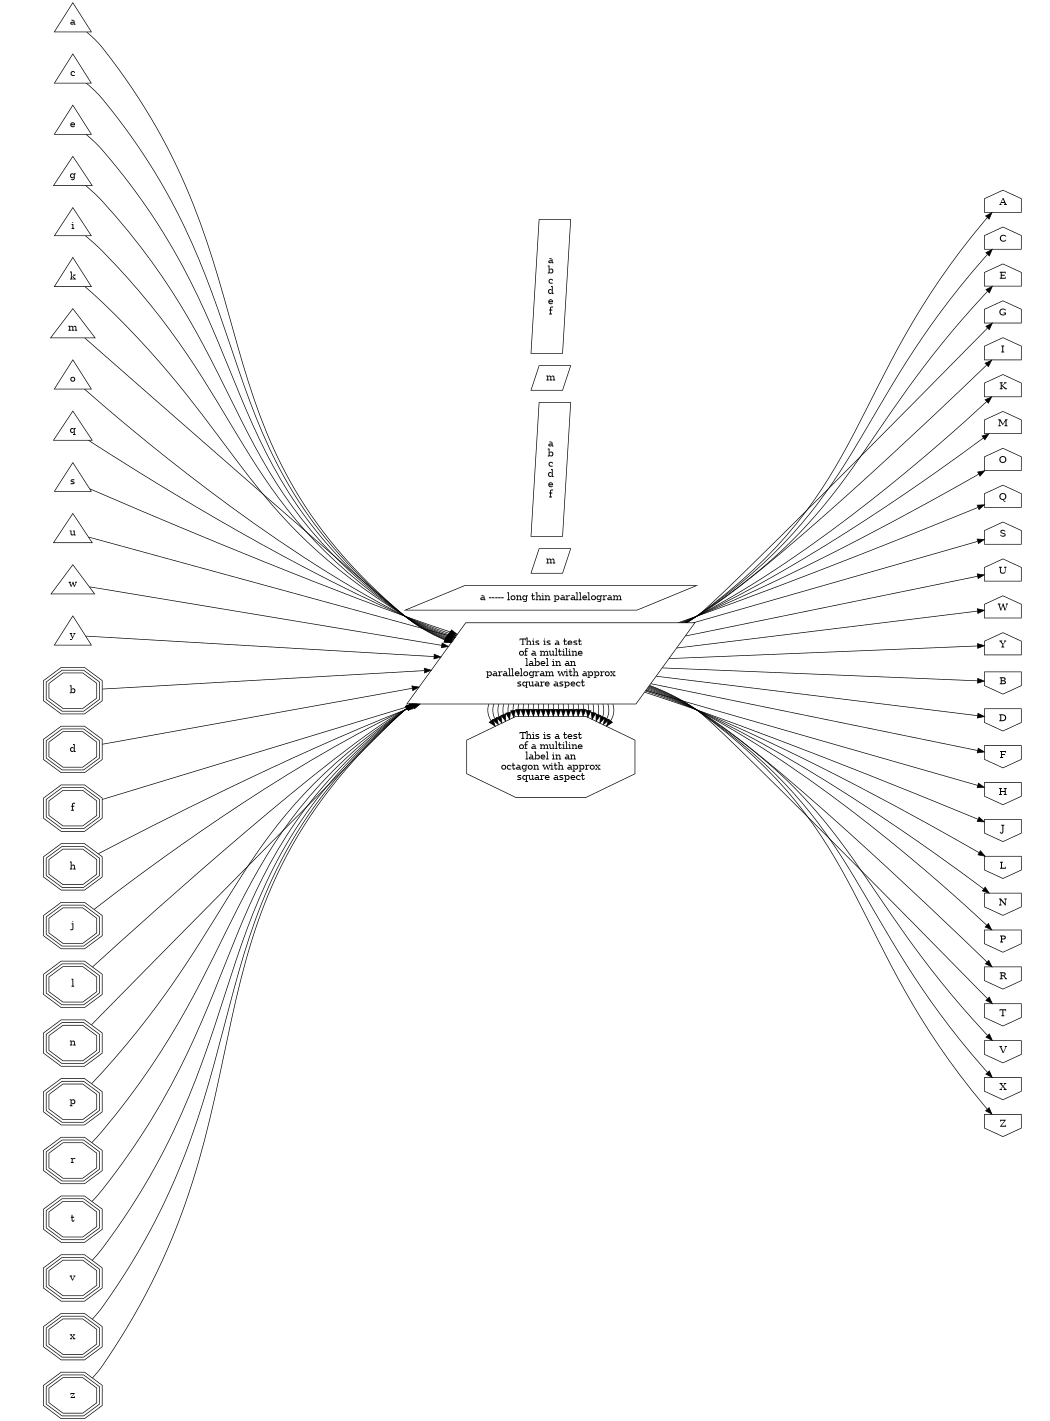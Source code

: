 digraph test {
	graph [size="7,9.5", page="8,10.5", ratio=fill, rankdir=LR];
	node [label="\N"];
	graph [bb="0,0,1251,1852"];
	{
		graph [rank=same];
		graph [bb=""];
		node [shape=invhouse];
		A [shape=house, pos="1216,1577", width="0.75", height="0.50"];
		C [shape=house, pos="1216,1523", width="0.75", height="0.50"];
		E [shape=house, pos="1216,1469", width="0.75", height="0.50"];
		G [shape=house, pos="1216,1415", width="0.75", height="0.50"];
		I [shape=house, pos="1216,1361", width="0.75", height="0.50"];
		K [shape=house, pos="1216,1307", width="0.75", height="0.50"];
		M [shape=house, pos="1216,1253", width="0.75", height="0.50"];
		O [shape=house, pos="1216,1199", width="0.75", height="0.50"];
		Q [shape=house, pos="1216,1145", width="0.75", height="0.50"];
		S [shape=house, pos="1216,1091", width="0.75", height="0.50"];
		U [shape=house, pos="1216,1037", width="0.75", height="0.50"];
		W [shape=house, pos="1216,983", width="0.75", height="0.50"];
		Y [shape=house, pos="1216,929", width="0.75", height="0.50"];
		B [pos="1216,875", width="0.75", height="0.50"];
		D [pos="1216,821", width="0.75", height="0.50"];
		F [pos="1216,767", width="0.75", height="0.50"];
		H [pos="1216,713", width="0.75", height="0.50"];
		J [pos="1216,659", width="0.75", height="0.50"];
		L [pos="1216,605", width="0.75", height="0.50"];
		N [pos="1216,551", width="0.75", height="0.50"];
		P [pos="1216,497", width="0.75", height="0.50"];
		R [pos="1216,443", width="0.75", height="0.50"];
		T [pos="1216,389", width="0.75", height="0.50"];
		V [pos="1216,335", width="0.75", height="0.50"];
		X [pos="1216,281", width="0.75", height="0.50"];
		Z [pos="1216,227", width="0.75", height="0.50"];
	}
	{
		graph [rank=same];
		graph [ordering=out];
		graph [bb=""];
		node [shape=parallelogram];
		Parallelogram [label="This is a test\nof a multiline\nlabel in an\nparallelogram with approx\nsquare aspect", pos="640,902", width="4.72", height="1.65"];
		"a ----- long thin parallelogram" [pos="640,997", width="4.58", height="0.50"];
		xx [label=m, pos="640,1051", width="0.78", height="0.50"];
		yy [label="a\nb\nc\nd\ne\nf", pos="640,1141", width="0.78", height="1.51"];
		Octagon [label="This is a test\nof a multiline\nlabel in an\noctagon with approx\nsquare aspect", shape=octagon, pos="640,766", width="2.67", height="1.65"];
		zz [label=m, pos="640,1231", width="0.78", height="0.50"];
		qq [label="a\nb\nc\nd\ne\nf", pos="640,1321", width="0.78", height="1.51"];
	}
	{
		graph [rank=same];
		graph [bb=""];
		node [shape=tripleoctagon];
		a [shape=triangle, pos="43,1824", width="0.75", height="0.79"];
		c [shape=triangle, pos="43,1750", width="0.75", height="0.79"];
		e [shape=triangle, pos="43,1676", width="0.75", height="0.79"];
		g [shape=triangle, pos="43,1602", width="0.75", height="0.79"];
		i [shape=triangle, pos="43,1529", width="0.75", height="0.76"];
		k [shape=triangle, pos="43,1456", width="0.75", height="0.79"];
		m [shape=triangle, pos="43,1382", width="0.86", height="0.79"];
		o [shape=triangle, pos="43,1308", width="0.75", height="0.79"];
		q [shape=triangle, pos="43,1234", width="0.75", height="0.79"];
		s [shape=triangle, pos="43,1160", width="0.75", height="0.78"];
		u [shape=triangle, pos="43,1086", width="0.75", height="0.79"];
		w [shape=triangle, pos="43,1012", width="0.83", height="0.79"];
		y [shape=triangle, pos="43,938", width="0.75", height="0.79"];
		b [pos="43,866", width="0.97", height="0.72"];
		d [pos="43,796", width="0.97", height="0.72"];
		f [pos="43,726", width="0.97", height="0.72"];
		h [pos="43,656", width="0.97", height="0.72"];
		j [pos="43,586", width="0.97", height="0.72"];
		l [pos="43,516", width="0.97", height="0.72"];
		n [pos="43,446", width="0.97", height="0.72"];
		p [pos="43,376", width="0.97", height="0.72"];
		r [pos="43,306", width="0.97", height="0.72"];
		t [pos="43,236", width="0.97", height="0.72"];
		v [pos="43,166", width="0.97", height="0.72"];
		x [pos="43,96", width="0.97", height="0.72"];
		z [pos="43,26", width="0.97", height="0.72"];
	}
	Parallelogram -> A [pos="e,1200,1562 799,961 803,964 807,967 811,970 1050,1164 996,1311 1189,1550 1191,1552 1192,1553 1194,1555"];
	Parallelogram -> B [pos="e,1189,876 772,896 904,890 1097,881 1179,877"];
	Parallelogram -> C [pos="e,1201,1508 799,961 803,964 807,967 811,970 1038,1147 1003,1276 1189,1496 1191,1498 1193,1500 1195,1502"];
	Parallelogram -> D [pos="e,1189,825 765,884 898,866 1099,837 1180,826"];
	Parallelogram -> E [pos="e,1201,1454 798,961 803,964 807,967 811,970 1028,1129 1010,1241 1189,1442 1191,1444 1193,1446 1195,1448"];
	Parallelogram -> F [pos="e,1189,773 759,874 892,842 1096,795 1180,775"];
	Parallelogram -> G [pos="e,1201,1400 798,961 802,964 807,967 811,970 1017,1112 1017,1206 1189,1388 1191,1390 1193,1392 1195,1394"];
	Parallelogram -> H [pos="e,1189,722 754,865 886,822 1095,753 1179,725"];
	Parallelogram -> I [pos="e,1201,1346 797,961 802,964 806,967 811,970 834,984 1114,1261 1195,1340"];
	Parallelogram -> J [pos="e,1189,671 750,859 771,851 792,842 811,834 949,777 1109,706 1180,675"];
	Parallelogram -> K [pos="e,1200,1292 795,961 801,964 806,967 811,970 895,1019 1120,1219 1193,1285"];
	Parallelogram -> L [pos="e,1192,620 751,860 771,852 792,843 811,834 955,765 1116,667 1184,625"];
	Parallelogram -> M [pos="e,1198,1238 794,961 800,964 805,967 811,970 965,1052 1129,1182 1190,1232"];
	Parallelogram -> N [pos="e,1198,566 752,861 772,853 792,844 811,834 964,751 1128,623 1190,572"];
	Parallelogram -> O [pos="e,1193,1184 792,961 799,964 805,967 811,970 955,1039 1117,1137 1185,1179"];
	Parallelogram -> P [pos="e,1200,512 753,863 773,854 793,845 811,834 895,784 1120,585 1193,519"];
	Parallelogram -> Q [pos="e,1189,1133 790,961 797,964 804,967 811,970 949,1026 1109,1098 1180,1129"];
	Parallelogram -> R [pos="e,1201,458 753,864 773,856 793,845 811,834 834,819 1113,545 1194,465"];
	Parallelogram -> S [pos="e,1189,1082 809,957 938,1000 1107,1055 1180,1079"];
	Parallelogram -> T [pos="e,1201,404 754,865 774,856 794,846 811,834 1017,691 1017,597 1189,416 1191,414 1192,413 1194,411"];
	Parallelogram -> U [pos="e,1189,1031 798,939 928,970 1104,1010 1179,1029"];
	Parallelogram -> V [pos="e,1201,350 755,866 774,857 794,846 811,834 1028,674 1010,562 1189,362 1191,360 1192,359 1194,357"];
	Parallelogram -> W [pos="e,1189,979 788,923 919,941 1101,967 1179,978"];
	Parallelogram -> X [pos="e,1200,296 755,867 775,858 794,847 811,834 1038,656 1003,527 1189,308 1191,306 1192,305 1194,303"];
	Parallelogram -> Y [pos="e,1189,928 780,909 911,915 1100,924 1179,928"];
	Parallelogram -> Z [pos="e,1200,242 755,867 775,858 795,847 811,834 1050,639 996,492 1189,254 1190,252 1191,251 1193,249"];
	a -> Parallelogram [pos="e,523,935 58,1810 65,1803 73,1795 78,1787 306,1455 175,1244 469,970 483,957 498,947 514,939"];
	Parallelogram -> Octagon [pos="s,704,810 709,818 713,826 713,835 711,843"];
	b -> Parallelogram [pos="e,499,894 78,868 157,873 352,884 489,893"];
	Parallelogram -> Octagon [pos="s,700,813 705,821 707,829 707,836 706,843"];
	c -> Parallelogram [pos="e,524,935 58,1736 65,1729 72,1721 78,1713 296,1409 192,1219 469,970 483,958 498,948 515,939"];
	Parallelogram -> Octagon [pos="s,697,815 701,824 702,830 702,836 700,843"];
	d -> Parallelogram [pos="e,488,875 78,802 155,816 341,849 478,873"];
	Parallelogram -> Octagon [pos="s,693,817 695,827 696,832 696,837 695,843"];
	e -> Parallelogram [pos="e,524,936 58,1662 65,1655 72,1647 78,1639 285,1363 208,1194 469,970 483,958 498,948 515,940"];
	Parallelogram -> Octagon [pos="s,689,820 691,829 691,834 691,838 690,843"];
	f -> Parallelogram [pos="e,475,853 78,736 152,758 330,811 466,850"];
	Parallelogram -> Octagon [pos="s,685,822 686,832 686,836 686,839 685,843"];
	g -> Parallelogram [pos="e,525,937 57,1588 64,1581 72,1573 78,1565 275,1316 224,1169 469,970 483,959 499,949 516,941"];
	Parallelogram -> Octagon [pos="s,680,825 681,835 681,838 680,840 680,843"];
	h -> Parallelogram [pos="e,492,843 75,670 146,700 321,773 469,834 473,836 478,838 482,839"];
	Parallelogram -> Octagon [pos="s,675,825 676,835 676,838 675,840 675,843"];
	i -> Parallelogram [pos="e,525,937 57,1515 64,1509 72,1500 78,1493 267,1272 239,1146 469,970 483,959 499,949 516,941"];
	Parallelogram -> Octagon [pos="s,670,825 670,835 670,838 669,840 669,843"];
	j -> Parallelogram [pos="e,489,843 70,603 136,646 313,758 469,834 473,836 476,838 480,839"];
	Parallelogram -> Octagon [pos="s,664,825 665,835 665,838 664,840 664,843"];
	k -> Parallelogram [pos="e,526,938 57,1442 63,1435 71,1426 78,1419 256,1223 254,1122 469,970 483,960 500,950 517,942"];
	Parallelogram -> Octagon [pos="s,659,825 659,835 659,838 659,840 659,843"];
	l -> Parallelogram [pos="e,486,843 66,536 127,590 302,740 469,834 472,835 475,837 477,838"];
	Parallelogram -> Octagon [pos="s,654,825 654,835 654,838 654,840 654,843"];
	m -> Parallelogram [pos="e,526,940 57,1368 126,1298 420,1001 469,970 484,960 500,951 517,944"];
	Parallelogram -> Octagon [pos="s,649,825 649,835 649,838 649,840 649,843"];
	n -> Parallelogram [pos="e,484,843 64,467 137,540 378,777 469,834 471,835 473,837 475,838"];
	Parallelogram -> Octagon [pos="s,644,825 644,835 644,838 644,840 644,843"];
	o -> Parallelogram [pos="e,527,941 57,1294 109,1244 292,1073 469,970 484,961 502,953 518,945"];
	Parallelogram -> Octagon [pos="s,639,825 639,835 639,838 639,840 639,843"];
	p -> Parallelogram [pos="e,483,843 64,397 69,401 74,406 78,411 256,595 258,689 469,834 471,835 473,836 475,838"];
	Parallelogram -> Octagon [pos="s,633,825 633,835 633,838 633,840 633,843"];
	q -> Parallelogram [pos="e,528,943 63,1220 123,1178 306,1052 469,970 485,962 502,954 519,947"];
	Parallelogram -> Octagon [pos="s,628,825 628,835 628,838 628,840 628,843"];
	r -> Parallelogram [pos="e,482,843 65,327 70,331 74,336 78,341 265,549 245,667 469,834 470,835 472,836 474,837"];
	Parallelogram -> Octagon [pos="s,623,825 623,835 623,838 623,840 623,843"];
	s -> Parallelogram [pos="e,530,945 69,1148 135,1117 316,1034 469,970 486,963 503,956 521,949"];
	Parallelogram -> Octagon [pos="s,618,825 618,835 618,838 618,840 618,843"];
	t -> Parallelogram [pos="e,481,843 65,257 70,261 74,266 78,271 274,504 231,644 469,834 470,835 472,836 473,837"];
	Parallelogram -> Octagon [pos="s,613,825 612,835 612,838 613,840 613,843"];
	u -> Parallelogram [pos="e,525,937 66,1079 138,1056 370,985 516,940"];
	Parallelogram -> Octagon [pos="s,608,825 607,835 607,838 608,840 608,843"];
	v -> Parallelogram [pos="e,481,843 66,186 70,191 74,196 78,201 284,460 216,621 469,834 470,835 472,836 473,837"];
	Parallelogram -> Octagon [pos="s,602,825 601,835 601,838 602,840 602,843"];
	w -> Parallelogram [pos="e,518,925 67,1008 139,994 364,953 509,927"];
	Parallelogram -> Octagon [pos="s,597,823 596,833 596,836 596,839 597,843"];
	x -> Parallelogram [pos="e,480,843 66,116 70,121 74,126 78,131 294,416 201,598 469,834 470,835 471,836 472,837"];
	Parallelogram -> Octagon [pos="s,593,821 591,830 591,834 591,839 592,843"];
	y -> Parallelogram [pos="e,509,910 62,937 127,933 350,920 499,911"];
	Parallelogram -> Octagon [pos="s,589,818 586,828 586,833 586,838 587,843"];
	z -> Parallelogram [pos="e,480,843 66,46 70,51 75,56 78,61 304,372 185,574 469,834 470,835 471,836 473,837"];
	Parallelogram -> Octagon [pos="s,585,816 582,826 581,831 581,837 582,843"];
}
